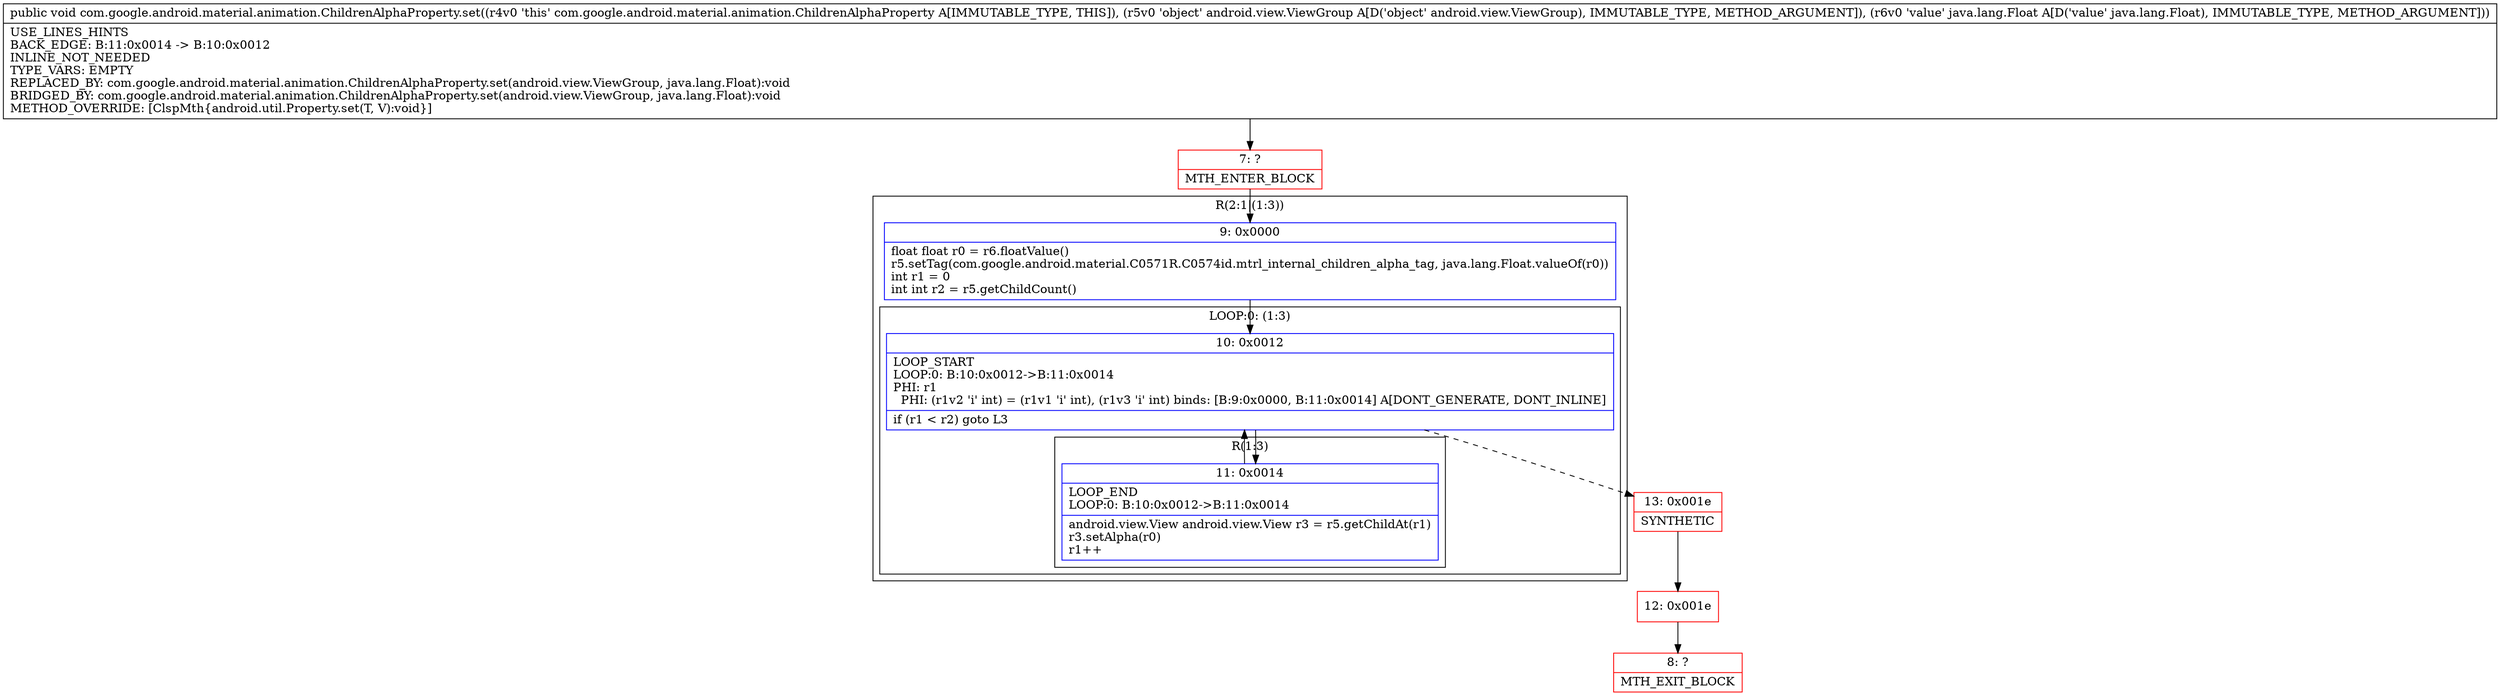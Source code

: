 digraph "CFG forcom.google.android.material.animation.ChildrenAlphaProperty.set(Landroid\/view\/ViewGroup;Ljava\/lang\/Float;)V" {
subgraph cluster_Region_163465195 {
label = "R(2:1|(1:3))";
node [shape=record,color=blue];
Node_9 [shape=record,label="{9\:\ 0x0000|float float r0 = r6.floatValue()\lr5.setTag(com.google.android.material.C0571R.C0574id.mtrl_internal_children_alpha_tag, java.lang.Float.valueOf(r0))\lint r1 = 0\lint int r2 = r5.getChildCount()\l}"];
subgraph cluster_LoopRegion_807419122 {
label = "LOOP:0: (1:3)";
node [shape=record,color=blue];
Node_10 [shape=record,label="{10\:\ 0x0012|LOOP_START\lLOOP:0: B:10:0x0012\-\>B:11:0x0014\lPHI: r1 \l  PHI: (r1v2 'i' int) = (r1v1 'i' int), (r1v3 'i' int) binds: [B:9:0x0000, B:11:0x0014] A[DONT_GENERATE, DONT_INLINE]\l|if (r1 \< r2) goto L3\l}"];
subgraph cluster_Region_1378381438 {
label = "R(1:3)";
node [shape=record,color=blue];
Node_11 [shape=record,label="{11\:\ 0x0014|LOOP_END\lLOOP:0: B:10:0x0012\-\>B:11:0x0014\l|android.view.View android.view.View r3 = r5.getChildAt(r1)\lr3.setAlpha(r0)\lr1++\l}"];
}
}
}
Node_7 [shape=record,color=red,label="{7\:\ ?|MTH_ENTER_BLOCK\l}"];
Node_13 [shape=record,color=red,label="{13\:\ 0x001e|SYNTHETIC\l}"];
Node_12 [shape=record,color=red,label="{12\:\ 0x001e}"];
Node_8 [shape=record,color=red,label="{8\:\ ?|MTH_EXIT_BLOCK\l}"];
MethodNode[shape=record,label="{public void com.google.android.material.animation.ChildrenAlphaProperty.set((r4v0 'this' com.google.android.material.animation.ChildrenAlphaProperty A[IMMUTABLE_TYPE, THIS]), (r5v0 'object' android.view.ViewGroup A[D('object' android.view.ViewGroup), IMMUTABLE_TYPE, METHOD_ARGUMENT]), (r6v0 'value' java.lang.Float A[D('value' java.lang.Float), IMMUTABLE_TYPE, METHOD_ARGUMENT]))  | USE_LINES_HINTS\lBACK_EDGE: B:11:0x0014 \-\> B:10:0x0012\lINLINE_NOT_NEEDED\lTYPE_VARS: EMPTY\lREPLACED_BY: com.google.android.material.animation.ChildrenAlphaProperty.set(android.view.ViewGroup, java.lang.Float):void\lBRIDGED_BY: com.google.android.material.animation.ChildrenAlphaProperty.set(android.view.ViewGroup, java.lang.Float):void\lMETHOD_OVERRIDE: [ClspMth\{android.util.Property.set(T, V):void\}]\l}"];
MethodNode -> Node_7;Node_9 -> Node_10;
Node_10 -> Node_11;
Node_10 -> Node_13[style=dashed];
Node_11 -> Node_10;
Node_7 -> Node_9;
Node_13 -> Node_12;
Node_12 -> Node_8;
}

